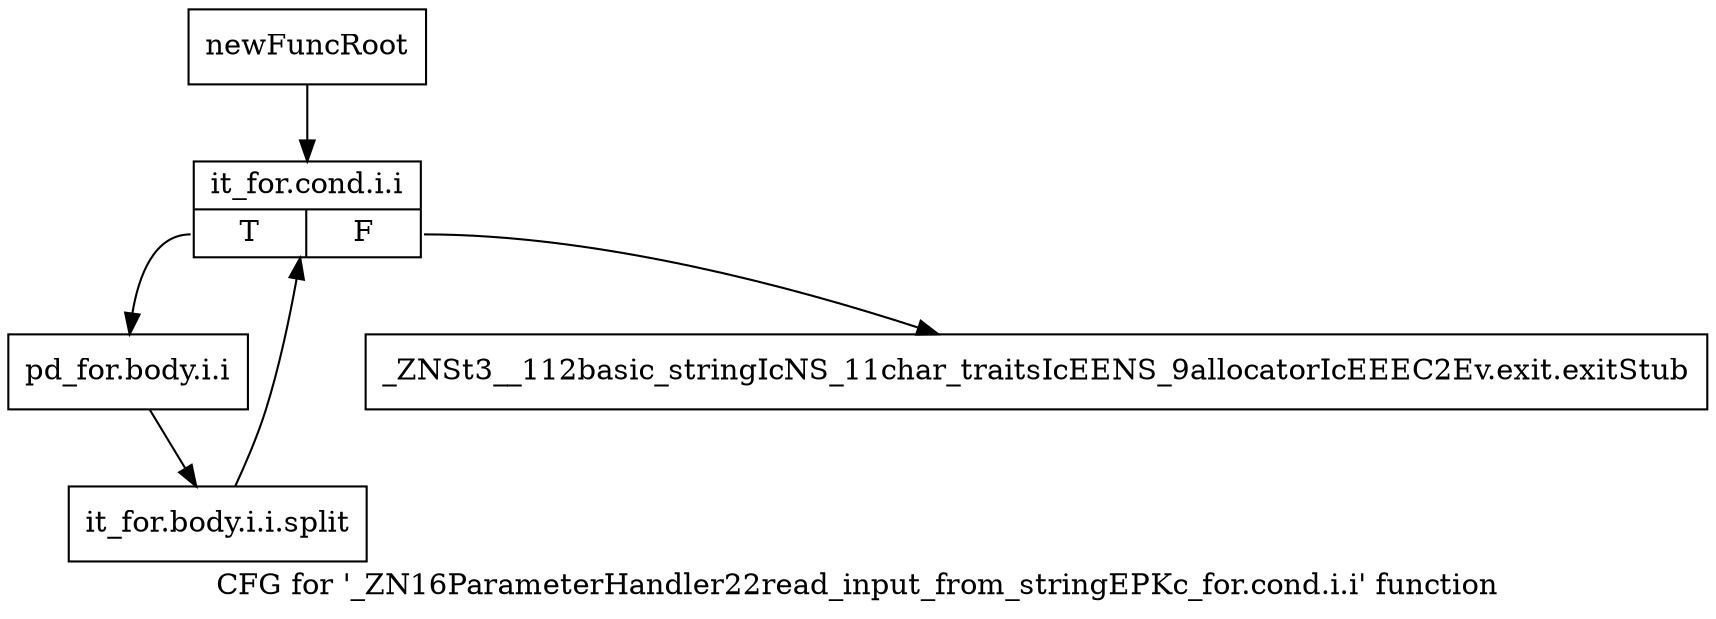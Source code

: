 digraph "CFG for '_ZN16ParameterHandler22read_input_from_stringEPKc_for.cond.i.i' function" {
	label="CFG for '_ZN16ParameterHandler22read_input_from_stringEPKc_for.cond.i.i' function";

	Node0x956cad0 [shape=record,label="{newFuncRoot}"];
	Node0x956cad0 -> Node0x956cb70;
	Node0x956cb20 [shape=record,label="{_ZNSt3__112basic_stringIcNS_11char_traitsIcEENS_9allocatorIcEEEC2Ev.exit.exitStub}"];
	Node0x956cb70 [shape=record,label="{it_for.cond.i.i|{<s0>T|<s1>F}}"];
	Node0x956cb70:s0 -> Node0x956cbc0;
	Node0x956cb70:s1 -> Node0x956cb20;
	Node0x956cbc0 [shape=record,label="{pd_for.body.i.i}"];
	Node0x956cbc0 -> Node0xaadaed0;
	Node0xaadaed0 [shape=record,label="{it_for.body.i.i.split}"];
	Node0xaadaed0 -> Node0x956cb70;
}
